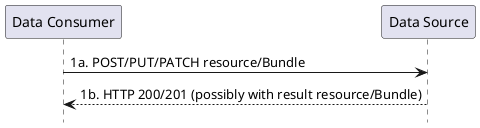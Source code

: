 @startuml
hide footbox
participant "Data Consumer" as Consumer
participant "Data Source" as Source
Consumer -> Source: 1a. POST/PUT/PATCH resource/Bundle
Consumer <-- Source: 1b. HTTP 200/201 (possibly with result resource/Bundle)
@enduml